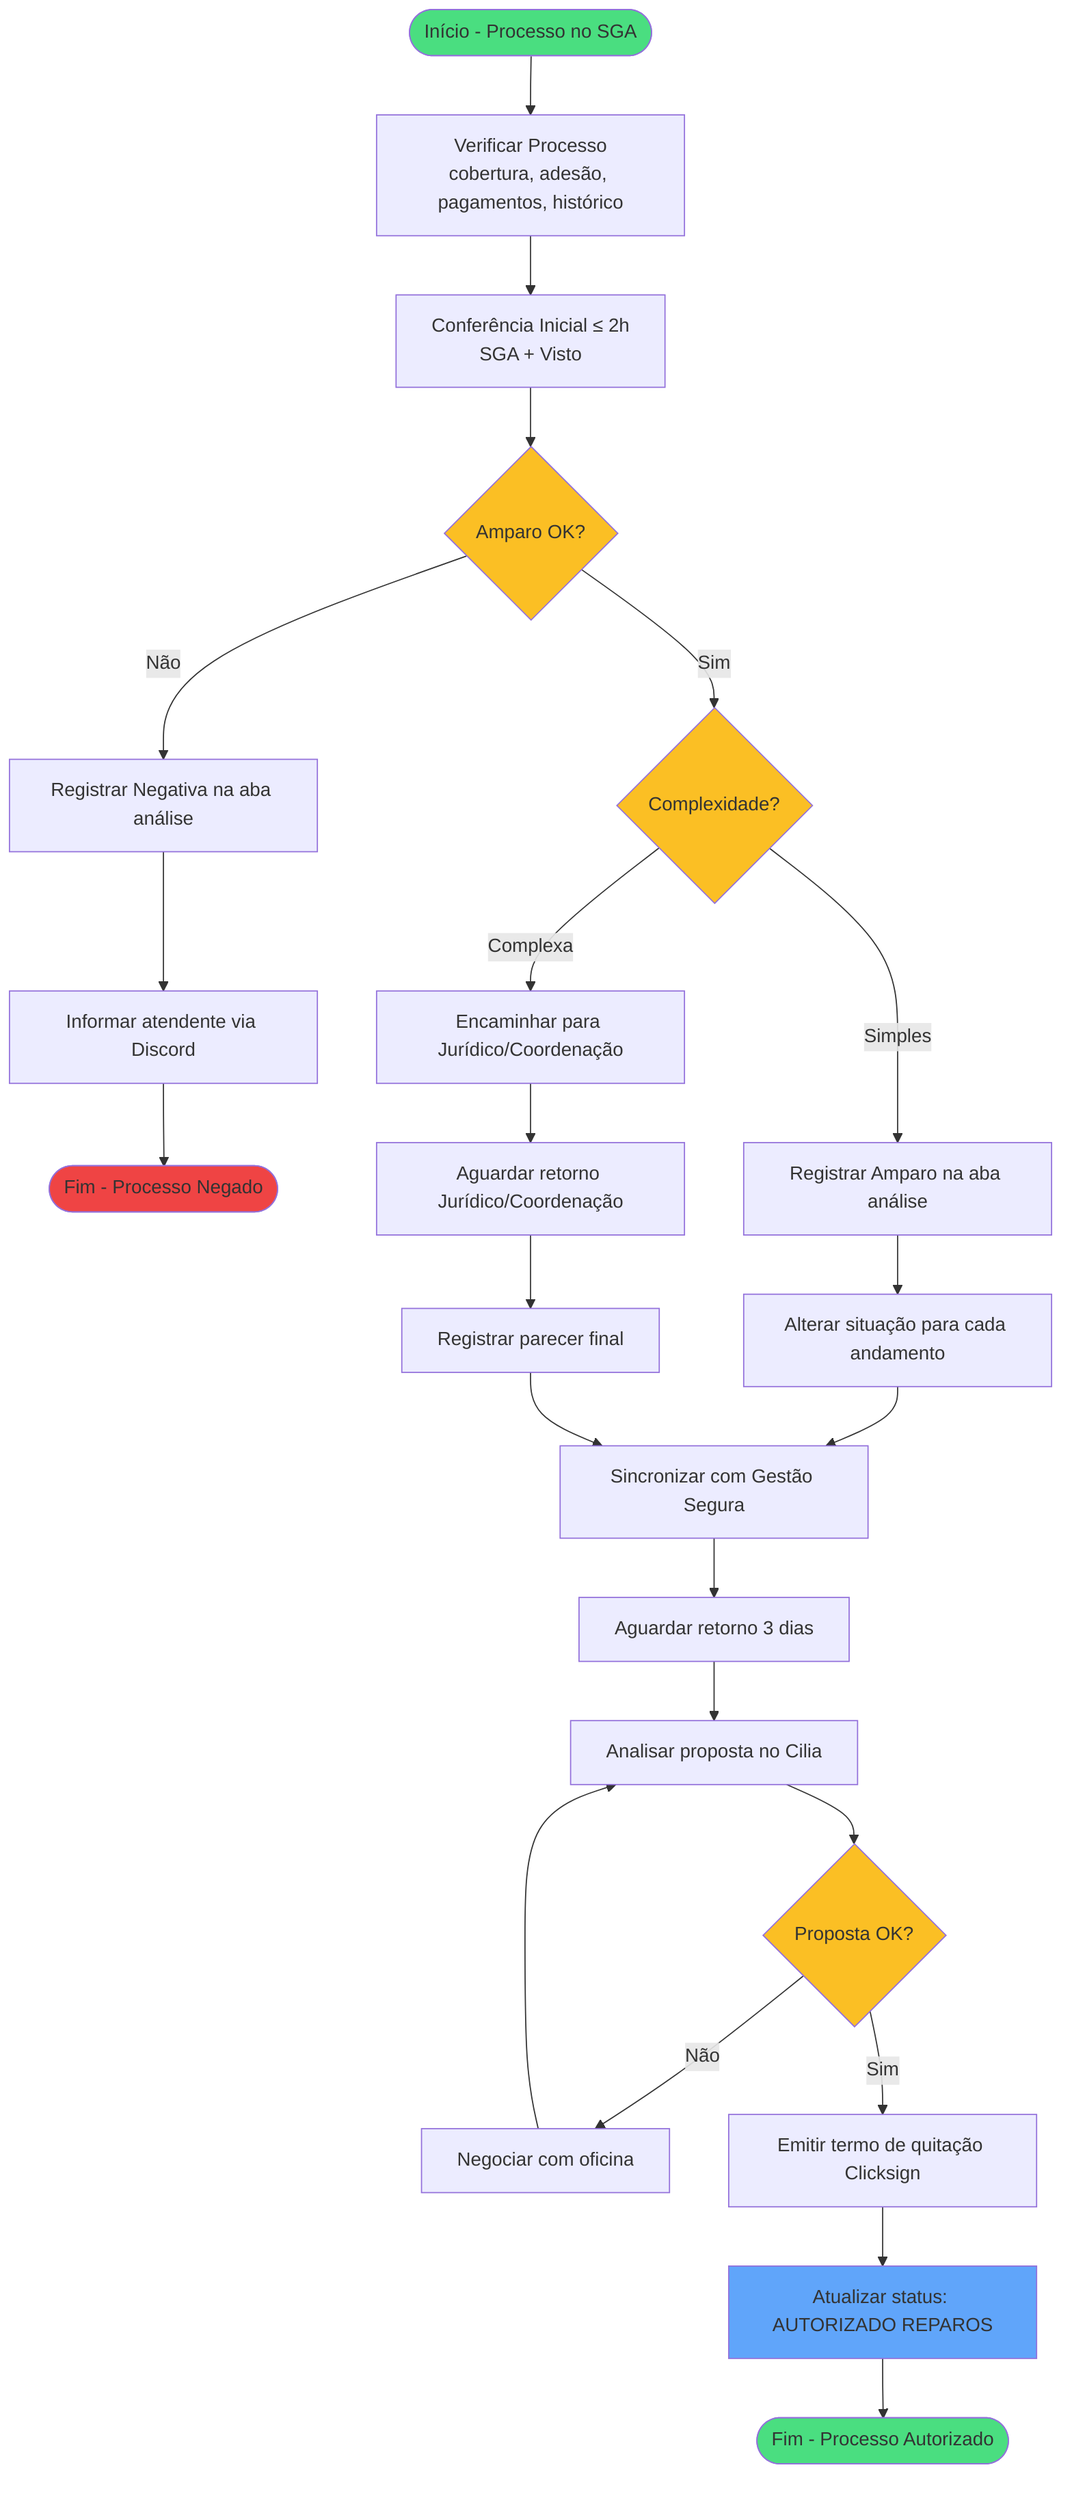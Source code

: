 flowchart TD
    Start([Início - Processo no SGA]) --> B1[Verificar Processo<br/>cobertura, adesão, pagamentos, histórico]
    B1 --> B2[Conferência Inicial ≤ 2h<br/>SGA + Visto]
    B2 --> B3{Amparo OK?}
    B3 -->|Não| B4[Registrar Negativa na aba análise]
    B4 --> B5[Informar atendente via Discord]
    B5 --> End1([Fim - Processo Negado])
    
    B3 -->|Sim| B6{Complexidade?}
    B6 -->|Simples| B7[Registrar Amparo na aba análise]
    B6 -->|Complexa| B8[Encaminhar para Jurídico/Coordenação]
    
    B7 --> B9[Alterar situação para cada andamento]
    B8 --> B10[Aguardar retorno Jurídico/Coordenação]
    B10 --> B11[Registrar parecer final]
    
    B9 --> B12[Sincronizar com Gestão Segura]
    B11 --> B12
    
    B12 --> B13[Aguardar retorno 3 dias]
    B13 --> B14[Analisar proposta no Cilia]
    B14 --> B15{Proposta OK?}
    B15 -->|Não| B16[Negociar com oficina]
    B16 --> B14
    B15 -->|Sim| B17[Emitir termo de quitação Clicksign]
    B17 --> B18[Atualizar status: AUTORIZADO REPAROS]
    B18 --> End2([Fim - Processo Autorizado])
    
    style Start fill:#4ade80
    style End1 fill:#ef4444
    style End2 fill:#4ade80
    style B3 fill:#fbbf24
    style B6 fill:#fbbf24
    style B15 fill:#fbbf24
    style B18 fill:#60a5fa